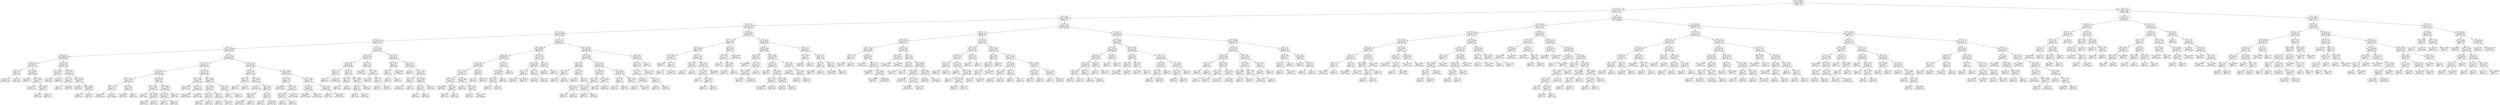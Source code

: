 digraph Tree {
node [shape=box] ;
0 [label="X[1] <= 5500.0\nmse = 76320.6667\nsamples = 957\nvalue = 478.0"] ;
1 [label="X[1] <= 6.0\nmse = 51017.7951\nsamples = 757\nvalue = 534.3065"] ;
0 -> 1 [labeldistance=2.5, labelangle=45, headlabel="True"] ;
2 [label="X[2] <= 55.0\nmse = 27868.3747\nsamples = 475\nvalue = 456.2"] ;
1 -> 2 ;
3 [label="X[0] <= 2.0\nmse = 11823.4498\nsamples = 312\nvalue = 556.6346"] ;
2 -> 3 ;
4 [label="X[2] <= 6.5\nmse = 8781.6264\nsamples = 239\nvalue = 521.6946"] ;
3 -> 4 ;
5 [label="X[1] <= 1.5\nmse = 6401.8874\nsamples = 158\nvalue = 567.1329"] ;
4 -> 5 ;
6 [label="X[2] <= 1.5\nmse = 3129.0864\nsamples = 112\nvalue = 526.0536"] ;
5 -> 6 ;
7 [label="X[3] <= 2.5\nmse = 1966.0071\nsamples = 29\nvalue = 588.6897"] ;
6 -> 7 ;
8 [label="X[4] <= 3.5\nmse = 239.9235\nsamples = 14\nvalue = 547.0714"] ;
7 -> 8 ;
9 [label="X[3] <= 1.5\nmse = 60.8\nsamples = 5\nvalue = 560.0"] ;
8 -> 9 ;
10 [label="mse = 54.2222\nsamples = 3\nvalue = 555.6667"] ;
9 -> 10 ;
11 [label="mse = 0.25\nsamples = 2\nvalue = 566.5"] ;
9 -> 11 ;
12 [label="X[5] <= 55.0\nmse = 194.9877\nsamples = 9\nvalue = 539.8889"] ;
8 -> 12 ;
13 [label="mse = 256.0\nsamples = 2\nvalue = 527.0"] ;
12 -> 13 ;
14 [label="X[4] <= 9.0\nmse = 116.5306\nsamples = 7\nvalue = 543.5714"] ;
12 -> 14 ;
15 [label="mse = 118.2222\nsamples = 3\nvalue = 547.3333"] ;
14 -> 15 ;
16 [label="X[5] <= 550.0\nmse = 96.6875\nsamples = 4\nvalue = 540.75"] ;
14 -> 16 ;
17 [label="mse = 16.0\nsamples = 2\nvalue = 548.0"] ;
16 -> 17 ;
18 [label="mse = 72.25\nsamples = 2\nvalue = 533.5"] ;
16 -> 18 ;
19 [label="X[4] <= 2.0\nmse = 451.5822\nsamples = 15\nvalue = 627.5333"] ;
7 -> 19 ;
20 [label="X[3] <= 4.5\nmse = 570.6875\nsamples = 4\nvalue = 618.25"] ;
19 -> 20 ;
21 [label="mse = 121.0\nsamples = 2\nvalue = 638.0"] ;
20 -> 21 ;
22 [label="mse = 240.25\nsamples = 2\nvalue = 598.5"] ;
20 -> 22 ;
23 [label="X[4] <= 9.0\nmse = 365.5372\nsamples = 11\nvalue = 630.9091"] ;
19 -> 23 ;
24 [label="X[4] <= 4.5\nmse = 32.24\nsamples = 5\nvalue = 640.4"] ;
23 -> 24 ;
25 [label="mse = 1.0\nsamples = 2\nvalue = 647.0"] ;
24 -> 25 ;
26 [label="mse = 4.6667\nsamples = 3\nvalue = 636.0"] ;
24 -> 26 ;
27 [label="X[5] <= 55.0\nmse = 505.6667\nsamples = 6\nvalue = 623.0"] ;
23 -> 27 ;
28 [label="mse = 930.25\nsamples = 2\nvalue = 604.5"] ;
27 -> 28 ;
29 [label="X[5] <= 550.0\nmse = 36.6875\nsamples = 4\nvalue = 632.25"] ;
27 -> 29 ;
30 [label="mse = 2.25\nsamples = 2\nvalue = 637.5"] ;
29 -> 30 ;
31 [label="mse = 16.0\nsamples = 2\nvalue = 627.0"] ;
29 -> 31 ;
32 [label="X[3] <= 2.5\nmse = 1685.7306\nsamples = 83\nvalue = 504.1687"] ;
6 -> 32 ;
33 [label="X[2] <= 2.5\nmse = 1253.1131\nsamples = 44\nvalue = 476.9773"] ;
32 -> 33 ;
34 [label="X[4] <= 4.5\nmse = 165.9509\nsamples = 23\nvalue = 508.3043"] ;
33 -> 34 ;
35 [label="X[3] <= 1.5\nmse = 77.3388\nsamples = 11\nvalue = 518.4545"] ;
34 -> 35 ;
36 [label="X[4] <= 2.0\nmse = 78.25\nsamples = 6\nvalue = 514.5"] ;
35 -> 36 ;
37 [label="mse = 76.2222\nsamples = 3\nvalue = 508.3333"] ;
36 -> 37 ;
38 [label="mse = 4.2222\nsamples = 3\nvalue = 520.6667"] ;
36 -> 38 ;
39 [label="X[4] <= 2.0\nmse = 34.96\nsamples = 5\nvalue = 523.2"] ;
35 -> 39 ;
40 [label="mse = 32.6667\nsamples = 3\nvalue = 526.0"] ;
39 -> 40 ;
41 [label="mse = 9.0\nsamples = 2\nvalue = 519.0"] ;
39 -> 41 ;
42 [label="X[4] <= 9.0\nmse = 66.1667\nsamples = 12\nvalue = 499.0"] ;
34 -> 42 ;
43 [label="X[5] <= 55.0\nmse = 47.1389\nsamples = 6\nvalue = 504.1667"] ;
42 -> 43 ;
44 [label="mse = 4.0\nsamples = 2\nvalue = 499.0"] ;
43 -> 44 ;
45 [label="X[5] <= 550.0\nmse = 48.6875\nsamples = 4\nvalue = 506.75"] ;
43 -> 45 ;
46 [label="mse = 42.25\nsamples = 2\nvalue = 508.5"] ;
45 -> 46 ;
47 [label="mse = 49.0\nsamples = 2\nvalue = 505.0"] ;
45 -> 47 ;
48 [label="X[5] <= 550.0\nmse = 31.8056\nsamples = 6\nvalue = 493.8333"] ;
42 -> 48 ;
49 [label="X[5] <= 55.0\nmse = 14.1875\nsamples = 4\nvalue = 496.75"] ;
48 -> 49 ;
50 [label="mse = 2.25\nsamples = 2\nvalue = 494.5"] ;
49 -> 50 ;
51 [label="mse = 16.0\nsamples = 2\nvalue = 499.0"] ;
49 -> 51 ;
52 [label="mse = 16.0\nsamples = 2\nvalue = 488.0"] ;
48 -> 52 ;
53 [label="X[4] <= 4.5\nmse = 191.746\nsamples = 21\nvalue = 442.6667"] ;
33 -> 53 ;
54 [label="X[3] <= 1.5\nmse = 240.4691\nsamples = 9\nvalue = 452.5556"] ;
53 -> 54 ;
55 [label="mse = 43.5556\nsamples = 3\nvalue = 438.3333"] ;
54 -> 55 ;
56 [label="X[4] <= 2.0\nmse = 187.2222\nsamples = 6\nvalue = 459.6667"] ;
54 -> 56 ;
57 [label="mse = 216.8889\nsamples = 3\nvalue = 467.6667"] ;
56 -> 57 ;
58 [label="mse = 29.5556\nsamples = 3\nvalue = 451.6667"] ;
56 -> 58 ;
59 [label="X[5] <= 550.0\nmse = 26.8542\nsamples = 12\nvalue = 435.25"] ;
53 -> 59 ;
60 [label="X[5] <= 55.0\nmse = 34.4375\nsamples = 8\nvalue = 436.25"] ;
59 -> 60 ;
61 [label="X[3] <= 1.5\nmse = 39.25\nsamples = 4\nvalue = 434.5"] ;
60 -> 61 ;
62 [label="mse = 49.0\nsamples = 2\nvalue = 436.0"] ;
61 -> 62 ;
63 [label="mse = 25.0\nsamples = 2\nvalue = 433.0"] ;
61 -> 63 ;
64 [label="X[3] <= 1.5\nmse = 23.5\nsamples = 4\nvalue = 438.0"] ;
60 -> 64 ;
65 [label="mse = 0.25\nsamples = 2\nvalue = 433.5"] ;
64 -> 65 ;
66 [label="mse = 6.25\nsamples = 2\nvalue = 442.5"] ;
64 -> 66 ;
67 [label="X[4] <= 9.0\nmse = 5.6875\nsamples = 4\nvalue = 433.25"] ;
59 -> 67 ;
68 [label="mse = 1.0\nsamples = 2\nvalue = 431.0"] ;
67 -> 68 ;
69 [label="mse = 0.25\nsamples = 2\nvalue = 435.5"] ;
67 -> 69 ;
70 [label="X[2] <= 2.5\nmse = 398.5404\nsamples = 39\nvalue = 534.8462"] ;
32 -> 70 ;
71 [label="X[4] <= 2.0\nmse = 72.3599\nsamples = 17\nvalue = 552.5882"] ;
70 -> 71 ;
72 [label="X[5] <= 55.0\nmse = 12.5\nsamples = 4\nvalue = 542.0"] ;
71 -> 72 ;
73 [label="mse = 9.0\nsamples = 2\nvalue = 542.0"] ;
72 -> 73 ;
74 [label="mse = 16.0\nsamples = 2\nvalue = 542.0"] ;
72 -> 74 ;
75 [label="X[4] <= 4.5\nmse = 45.6686\nsamples = 13\nvalue = 555.8462"] ;
71 -> 75 ;
76 [label="mse = 4.2222\nsamples = 3\nvalue = 561.3333"] ;
75 -> 76 ;
77 [label="X[3] <= 4.5\nmse = 46.36\nsamples = 10\nvalue = 554.2"] ;
75 -> 77 ;
78 [label="X[5] <= 550.0\nmse = 41.36\nsamples = 5\nvalue = 551.8"] ;
77 -> 78 ;
79 [label="mse = 49.5556\nsamples = 3\nvalue = 549.3333"] ;
78 -> 79 ;
80 [label="mse = 6.25\nsamples = 2\nvalue = 555.5"] ;
78 -> 80 ;
81 [label="X[4] <= 9.0\nmse = 39.84\nsamples = 5\nvalue = 556.6"] ;
77 -> 81 ;
82 [label="mse = 25.0\nsamples = 2\nvalue = 555.0"] ;
81 -> 82 ;
83 [label="mse = 46.8889\nsamples = 3\nvalue = 557.6667"] ;
81 -> 83 ;
84 [label="X[4] <= 4.5\nmse = 219.3905\nsamples = 22\nvalue = 521.1364"] ;
70 -> 84 ;
85 [label="X[5] <= 55.0\nmse = 81.49\nsamples = 10\nvalue = 533.1"] ;
84 -> 85 ;
86 [label="mse = 96.8889\nsamples = 3\nvalue = 525.6667"] ;
85 -> 86 ;
87 [label="X[3] <= 4.5\nmse = 41.0612\nsamples = 7\nvalue = 536.2857"] ;
85 -> 87 ;
88 [label="X[4] <= 2.0\nmse = 23.6875\nsamples = 4\nvalue = 533.75"] ;
87 -> 88 ;
89 [label="mse = 2.25\nsamples = 2\nvalue = 529.5"] ;
88 -> 89 ;
90 [label="mse = 9.0\nsamples = 2\nvalue = 538.0"] ;
88 -> 90 ;
91 [label="mse = 44.2222\nsamples = 3\nvalue = 539.6667"] ;
87 -> 91 ;
92 [label="X[4] <= 9.0\nmse = 115.6389\nsamples = 12\nvalue = 511.1667"] ;
84 -> 92 ;
93 [label="X[3] <= 4.5\nmse = 89.2222\nsamples = 6\nvalue = 518.6667"] ;
92 -> 93 ;
94 [label="mse = 6.8889\nsamples = 3\nvalue = 527.6667"] ;
93 -> 94 ;
95 [label="mse = 9.5556\nsamples = 3\nvalue = 509.6667"] ;
93 -> 95 ;
96 [label="X[3] <= 4.5\nmse = 29.5556\nsamples = 6\nvalue = 503.6667"] ;
92 -> 96 ;
97 [label="mse = 38.0\nsamples = 3\nvalue = 501.0"] ;
96 -> 97 ;
98 [label="mse = 6.8889\nsamples = 3\nvalue = 506.3333"] ;
96 -> 98 ;
99 [label="X[2] <= 2.5\nmse = 257.8681\nsamples = 46\nvalue = 667.1522"] ;
5 -> 99 ;
100 [label="X[2] <= 1.5\nmse = 107.0656\nsamples = 25\nvalue = 679.12"] ;
99 -> 100 ;
101 [label="X[3] <= 2.0\nmse = 83.2889\nsamples = 15\nvalue = 684.6667"] ;
100 -> 101 ;
102 [label="X[4] <= 3.5\nmse = 12.24\nsamples = 5\nvalue = 673.4"] ;
101 -> 102 ;
103 [label="mse = 9.0\nsamples = 2\nvalue = 670.0"] ;
102 -> 103 ;
104 [label="mse = 1.5556\nsamples = 3\nvalue = 675.6667"] ;
102 -> 104 ;
105 [label="X[4] <= 3.5\nmse = 23.61\nsamples = 10\nvalue = 690.3"] ;
101 -> 105 ;
106 [label="X[5] <= 55.0\nmse = 1.25\nsamples = 4\nvalue = 685.5"] ;
105 -> 106 ;
107 [label="mse = 2.25\nsamples = 2\nvalue = 685.5"] ;
106 -> 107 ;
108 [label="mse = 0.25\nsamples = 2\nvalue = 685.5"] ;
106 -> 108 ;
109 [label="X[5] <= 550.0\nmse = 12.9167\nsamples = 6\nvalue = 693.5"] ;
105 -> 109 ;
110 [label="X[3] <= 4.5\nmse = 6.5\nsamples = 4\nvalue = 692.0"] ;
109 -> 110 ;
111 [label="mse = 0.25\nsamples = 2\nvalue = 694.5"] ;
110 -> 111 ;
112 [label="mse = 0.25\nsamples = 2\nvalue = 689.5"] ;
110 -> 112 ;
113 [label="mse = 12.25\nsamples = 2\nvalue = 696.5"] ;
109 -> 113 ;
114 [label="X[3] <= 2.5\nmse = 27.36\nsamples = 10\nvalue = 670.8"] ;
100 -> 114 ;
115 [label="mse = 6.2222\nsamples = 3\nvalue = 664.6667"] ;
114 -> 115 ;
116 [label="X[3] <= 4.5\nmse = 13.3878\nsamples = 7\nvalue = 673.4286"] ;
114 -> 116 ;
117 [label="mse = 12.6667\nsamples = 3\nvalue = 676.0"] ;
116 -> 117 ;
118 [label="X[4] <= 9.0\nmse = 5.25\nsamples = 4\nvalue = 671.5"] ;
116 -> 118 ;
119 [label="mse = 2.25\nsamples = 2\nvalue = 670.5"] ;
118 -> 119 ;
120 [label="mse = 6.25\nsamples = 2\nvalue = 672.5"] ;
118 -> 120 ;
121 [label="X[3] <= 1.5\nmse = 63.8957\nsamples = 21\nvalue = 652.9048"] ;
99 -> 121 ;
122 [label="X[5] <= 550.0\nmse = 9.5\nsamples = 8\nvalue = 644.0"] ;
121 -> 122 ;
123 [label="X[4] <= 3.5\nmse = 6.0\nsamples = 5\nvalue = 643.0"] ;
122 -> 123 ;
124 [label="mse = 2.25\nsamples = 2\nvalue = 641.5"] ;
123 -> 124 ;
125 [label="mse = 6.0\nsamples = 3\nvalue = 644.0"] ;
123 -> 125 ;
126 [label="mse = 10.8889\nsamples = 3\nvalue = 645.6667"] ;
122 -> 126 ;
127 [label="X[3] <= 2.5\nmse = 18.5444\nsamples = 13\nvalue = 658.3846"] ;
121 -> 127 ;
128 [label="mse = 0.25\nsamples = 2\nvalue = 652.5"] ;
127 -> 128 ;
129 [label="X[4] <= 4.5\nmse = 14.4298\nsamples = 11\nvalue = 659.4545"] ;
127 -> 129 ;
130 [label="X[4] <= 2.0\nmse = 16.16\nsamples = 5\nvalue = 661.2"] ;
129 -> 130 ;
131 [label="mse = 6.2222\nsamples = 3\nvalue = 658.3333"] ;
130 -> 131 ;
132 [label="mse = 0.25\nsamples = 2\nvalue = 665.5"] ;
130 -> 132 ;
133 [label="X[5] <= 550.0\nmse = 8.3333\nsamples = 6\nvalue = 658.0"] ;
129 -> 133 ;
134 [label="X[3] <= 4.5\nmse = 4.6875\nsamples = 4\nvalue = 657.25"] ;
133 -> 134 ;
135 [label="mse = 4.0\nsamples = 2\nvalue = 656.0"] ;
134 -> 135 ;
136 [label="mse = 2.25\nsamples = 2\nvalue = 658.5"] ;
134 -> 136 ;
137 [label="mse = 12.25\nsamples = 2\nvalue = 659.5"] ;
133 -> 137 ;
138 [label="X[1] <= 1.5\nmse = 1540.4777\nsamples = 81\nvalue = 433.0617"] ;
4 -> 138 ;
139 [label="X[5] <= 550.0\nmse = 406.4475\nsamples = 40\nvalue = 397.45"] ;
138 -> 139 ;
140 [label="X[4] <= 9.0\nmse = 494.9136\nsamples = 27\nvalue = 394.8889"] ;
139 -> 140 ;
141 [label="X[3] <= 4.5\nmse = 349.5845\nsamples = 19\nvalue = 397.6842"] ;
140 -> 141 ;
142 [label="X[5] <= 55.0\nmse = 271.3156\nsamples = 15\nvalue = 400.5333"] ;
141 -> 142 ;
143 [label="X[3] <= 1.5\nmse = 150.1094\nsamples = 8\nvalue = 403.875"] ;
142 -> 143 ;
144 [label="mse = 208.6667\nsamples = 3\nvalue = 408.0"] ;
143 -> 144 ;
145 [label="X[3] <= 2.5\nmse = 98.64\nsamples = 5\nvalue = 401.4"] ;
143 -> 145 ;
146 [label="mse = 81.0\nsamples = 2\nvalue = 396.0"] ;
145 -> 146 ;
147 [label="mse = 78.0\nsamples = 3\nvalue = 405.0"] ;
145 -> 147 ;
148 [label="X[3] <= 1.5\nmse = 382.4898\nsamples = 7\nvalue = 396.7143"] ;
142 -> 148 ;
149 [label="mse = 841.0\nsamples = 2\nvalue = 388.0"] ;
148 -> 149 ;
150 [label="X[4] <= 2.0\nmse = 156.56\nsamples = 5\nvalue = 400.2"] ;
148 -> 150 ;
151 [label="mse = 90.25\nsamples = 2\nvalue = 387.5"] ;
150 -> 151 ;
152 [label="mse = 21.5556\nsamples = 3\nvalue = 408.6667"] ;
150 -> 152 ;
153 [label="X[4] <= 3.5\nmse = 498.5\nsamples = 4\nvalue = 387.0"] ;
141 -> 153 ;
154 [label="mse = 72.25\nsamples = 2\nvalue = 368.5"] ;
153 -> 154 ;
155 [label="mse = 240.25\nsamples = 2\nvalue = 405.5"] ;
153 -> 155 ;
156 [label="X[3] <= 4.5\nmse = 777.4375\nsamples = 8\nvalue = 388.25"] ;
140 -> 156 ;
157 [label="X[3] <= 2.5\nmse = 668.8889\nsamples = 6\nvalue = 378.6667"] ;
156 -> 157 ;
158 [label="X[5] <= 55.0\nmse = 642.5\nsamples = 4\nvalue = 389.0"] ;
157 -> 158 ;
159 [label="mse = 121.0\nsamples = 2\nvalue = 411.0"] ;
158 -> 159 ;
160 [label="mse = 196.0\nsamples = 2\nvalue = 367.0"] ;
158 -> 160 ;
161 [label="mse = 81.0\nsamples = 2\nvalue = 358.0"] ;
157 -> 161 ;
162 [label="mse = 1.0\nsamples = 2\nvalue = 417.0"] ;
156 -> 162 ;
163 [label="X[4] <= 9.0\nmse = 180.7929\nsamples = 13\nvalue = 402.7692"] ;
139 -> 163 ;
164 [label="X[3] <= 2.5\nmse = 148.8889\nsamples = 9\nvalue = 398.0"] ;
163 -> 164 ;
165 [label="X[3] <= 1.5\nmse = 177.04\nsamples = 5\nvalue = 394.4"] ;
164 -> 165 ;
166 [label="mse = 56.25\nsamples = 2\nvalue = 405.5"] ;
165 -> 166 ;
167 [label="mse = 120.6667\nsamples = 3\nvalue = 387.0"] ;
165 -> 167 ;
168 [label="X[4] <= 3.5\nmse = 77.25\nsamples = 4\nvalue = 402.5"] ;
164 -> 168 ;
169 [label="mse = 110.25\nsamples = 2\nvalue = 398.5"] ;
168 -> 169 ;
170 [label="mse = 12.25\nsamples = 2\nvalue = 406.5"] ;
168 -> 170 ;
171 [label="X[3] <= 2.5\nmse = 86.25\nsamples = 4\nvalue = 413.5"] ;
163 -> 171 ;
172 [label="mse = 42.25\nsamples = 2\nvalue = 405.5"] ;
171 -> 172 ;
173 [label="mse = 2.25\nsamples = 2\nvalue = 421.5"] ;
171 -> 173 ;
174 [label="X[5] <= 550.0\nmse = 202.4985\nsamples = 41\nvalue = 467.8049"] ;
138 -> 174 ;
175 [label="X[4] <= 2.0\nmse = 146.9394\nsamples = 29\nvalue = 471.4828"] ;
174 -> 175 ;
176 [label="X[3] <= 2.5\nmse = 138.25\nsamples = 8\nvalue = 468.0"] ;
175 -> 176 ;
177 [label="X[3] <= 1.5\nmse = 28.75\nsamples = 4\nvalue = 476.5"] ;
176 -> 177 ;
178 [label="mse = 36.0\nsamples = 2\nvalue = 474.0"] ;
177 -> 178 ;
179 [label="mse = 9.0\nsamples = 2\nvalue = 479.0"] ;
177 -> 179 ;
180 [label="X[3] <= 4.5\nmse = 103.25\nsamples = 4\nvalue = 459.5"] ;
176 -> 180 ;
181 [label="mse = 132.25\nsamples = 2\nvalue = 455.5"] ;
180 -> 181 ;
182 [label="mse = 42.25\nsamples = 2\nvalue = 463.5"] ;
180 -> 182 ;
183 [label="X[3] <= 2.5\nmse = 143.8685\nsamples = 21\nvalue = 472.8095"] ;
175 -> 183 ;
184 [label="X[4] <= 9.0\nmse = 168.0208\nsamples = 12\nvalue = 469.25"] ;
183 -> 184 ;
185 [label="X[4] <= 4.5\nmse = 109.0\nsamples = 8\nvalue = 467.0"] ;
184 -> 185 ;
186 [label="X[3] <= 1.5\nmse = 138.6875\nsamples = 4\nvalue = 471.25"] ;
185 -> 186 ;
187 [label="mse = 144.0\nsamples = 2\nvalue = 478.0"] ;
186 -> 187 ;
188 [label="mse = 42.25\nsamples = 2\nvalue = 464.5"] ;
186 -> 188 ;
189 [label="X[3] <= 1.5\nmse = 43.1875\nsamples = 4\nvalue = 462.75"] ;
185 -> 189 ;
190 [label="mse = 6.25\nsamples = 2\nvalue = 457.5"] ;
189 -> 190 ;
191 [label="mse = 25.0\nsamples = 2\nvalue = 468.0"] ;
189 -> 191 ;
192 [label="X[3] <= 1.5\nmse = 255.6875\nsamples = 4\nvalue = 473.75"] ;
184 -> 192 ;
193 [label="mse = 169.0\nsamples = 2\nvalue = 478.0"] ;
192 -> 193 ;
194 [label="mse = 306.25\nsamples = 2\nvalue = 469.5"] ;
192 -> 194 ;
195 [label="X[3] <= 4.5\nmse = 72.2469\nsamples = 9\nvalue = 477.5556"] ;
183 -> 195 ;
196 [label="X[4] <= 9.0\nmse = 13.5\nsamples = 4\nvalue = 481.0"] ;
195 -> 196 ;
197 [label="mse = 2.25\nsamples = 2\nvalue = 484.5"] ;
196 -> 197 ;
198 [label="mse = 0.25\nsamples = 2\nvalue = 477.5"] ;
196 -> 198 ;
199 [label="X[5] <= 55.0\nmse = 102.16\nsamples = 5\nvalue = 474.8"] ;
195 -> 199 ;
200 [label="mse = 56.25\nsamples = 2\nvalue = 471.5"] ;
199 -> 200 ;
201 [label="mse = 120.6667\nsamples = 3\nvalue = 477.0"] ;
199 -> 201 ;
202 [label="X[3] <= 4.5\nmse = 225.0764\nsamples = 12\nvalue = 458.9167"] ;
174 -> 202 ;
203 [label="X[3] <= 2.5\nmse = 222.29\nsamples = 10\nvalue = 456.1"] ;
202 -> 203 ;
204 [label="X[4] <= 4.5\nmse = 267.551\nsamples = 7\nvalue = 458.8571"] ;
203 -> 204 ;
205 [label="mse = 388.2222\nsamples = 3\nvalue = 468.6667"] ;
204 -> 205 ;
206 [label="X[3] <= 1.5\nmse = 50.75\nsamples = 4\nvalue = 451.5"] ;
204 -> 206 ;
207 [label="mse = 16.0\nsamples = 2\nvalue = 457.0"] ;
206 -> 207 ;
208 [label="mse = 25.0\nsamples = 2\nvalue = 446.0"] ;
206 -> 208 ;
209 [label="mse = 57.5556\nsamples = 3\nvalue = 449.6667"] ;
203 -> 209 ;
210 [label="mse = 1.0\nsamples = 2\nvalue = 473.0"] ;
202 -> 210 ;
211 [label="X[2] <= 6.5\nmse = 4699.6979\nsamples = 73\nvalue = 671.0274"] ;
3 -> 211 ;
212 [label="X[1] <= 1.5\nmse = 1179.41\nsamples = 30\nvalue = 732.3"] ;
211 -> 212 ;
213 [label="X[2] <= 2.0\nmse = 290.64\nsamples = 20\nvalue = 711.6"] ;
212 -> 213 ;
214 [label="X[5] <= 55.0\nmse = 18.6939\nsamples = 7\nvalue = 728.1429"] ;
213 -> 214 ;
215 [label="mse = 42.25\nsamples = 2\nvalue = 731.5"] ;
214 -> 215 ;
216 [label="X[3] <= 2.5\nmse = 2.96\nsamples = 5\nvalue = 726.8"] ;
214 -> 216 ;
217 [label="mse = 2.25\nsamples = 2\nvalue = 725.5"] ;
216 -> 217 ;
218 [label="mse = 1.5556\nsamples = 3\nvalue = 727.6667"] ;
216 -> 218 ;
219 [label="X[3] <= 1.5\nmse = 210.3669\nsamples = 13\nvalue = 702.6923"] ;
213 -> 219 ;
220 [label="X[5] <= 55.0\nmse = 9.6875\nsamples = 4\nvalue = 682.75"] ;
219 -> 220 ;
221 [label="mse = 9.0\nsamples = 2\nvalue = 685.0"] ;
220 -> 221 ;
222 [label="mse = 0.25\nsamples = 2\nvalue = 680.5"] ;
220 -> 222 ;
223 [label="X[4] <= 9.0\nmse = 44.2469\nsamples = 9\nvalue = 711.5556"] ;
219 -> 223 ;
224 [label="X[5] <= 55.0\nmse = 29.8056\nsamples = 6\nvalue = 714.8333"] ;
223 -> 224 ;
225 [label="mse = 1.0\nsamples = 2\nvalue = 721.0"] ;
224 -> 225 ;
226 [label="X[4] <= 3.5\nmse = 15.6875\nsamples = 4\nvalue = 711.75"] ;
224 -> 226 ;
227 [label="mse = 25.0\nsamples = 2\nvalue = 710.0"] ;
226 -> 227 ;
228 [label="mse = 0.25\nsamples = 2\nvalue = 713.5"] ;
226 -> 228 ;
229 [label="mse = 8.6667\nsamples = 3\nvalue = 705.0"] ;
223 -> 229 ;
230 [label="X[3] <= 4.5\nmse = 386.01\nsamples = 10\nvalue = 773.7"] ;
212 -> 230 ;
231 [label="X[4] <= 9.0\nmse = 74.1224\nsamples = 7\nvalue = 761.8571"] ;
230 -> 231 ;
232 [label="mse = 74.0\nsamples = 3\nvalue = 756.0"] ;
231 -> 232 ;
233 [label="X[5] <= 55.0\nmse = 29.1875\nsamples = 4\nvalue = 766.25"] ;
231 -> 233 ;
234 [label="mse = 56.25\nsamples = 2\nvalue = 765.5"] ;
233 -> 234 ;
235 [label="mse = 1.0\nsamples = 2\nvalue = 767.0"] ;
233 -> 235 ;
236 [label="mse = 22.8889\nsamples = 3\nvalue = 801.3333"] ;
230 -> 236 ;
237 [label="X[1] <= 1.5\nmse = 2708.9919\nsamples = 43\nvalue = 628.2791"] ;
211 -> 237 ;
238 [label="X[4] <= 4.5\nmse = 212.5969\nsamples = 29\nvalue = 593.2414"] ;
237 -> 238 ;
239 [label="X[5] <= 55.0\nmse = 214.0\nsamples = 11\nvalue = 600.0"] ;
238 -> 239 ;
240 [label="mse = 280.6667\nsamples = 3\nvalue = 590.0"] ;
239 -> 240 ;
241 [label="X[4] <= 2.0\nmse = 137.4375\nsamples = 8\nvalue = 603.75"] ;
239 -> 241 ;
242 [label="X[5] <= 550.0\nmse = 118.2222\nsamples = 6\nvalue = 600.6667"] ;
241 -> 242 ;
243 [label="mse = 100.6667\nsamples = 3\nvalue = 608.0"] ;
242 -> 243 ;
244 [label="mse = 28.2222\nsamples = 3\nvalue = 593.3333"] ;
242 -> 244 ;
245 [label="mse = 81.0\nsamples = 2\nvalue = 613.0"] ;
241 -> 245 ;
246 [label="X[5] <= 550.0\nmse = 166.7654\nsamples = 18\nvalue = 589.1111"] ;
238 -> 246 ;
247 [label="X[3] <= 1.5\nmse = 188.7934\nsamples = 11\nvalue = 592.5455"] ;
246 -> 247 ;
248 [label="mse = 36.0\nsamples = 2\nvalue = 602.0"] ;
247 -> 248 ;
249 [label="X[4] <= 9.0\nmse = 198.4691\nsamples = 9\nvalue = 590.4444"] ;
247 -> 249 ;
250 [label="X[3] <= 4.5\nmse = 145.44\nsamples = 5\nvalue = 595.4"] ;
249 -> 250 ;
251 [label="mse = 80.8889\nsamples = 3\nvalue = 601.3333"] ;
250 -> 251 ;
252 [label="mse = 110.25\nsamples = 2\nvalue = 586.5"] ;
250 -> 252 ;
253 [label="X[5] <= 55.0\nmse = 195.6875\nsamples = 4\nvalue = 584.25"] ;
249 -> 253 ;
254 [label="mse = 256.0\nsamples = 2\nvalue = 589.0"] ;
253 -> 254 ;
255 [label="mse = 90.25\nsamples = 2\nvalue = 579.5"] ;
253 -> 255 ;
256 [label="X[3] <= 2.5\nmse = 84.4898\nsamples = 7\nvalue = 583.7143"] ;
246 -> 256 ;
257 [label="mse = 6.8889\nsamples = 3\nvalue = 575.6667"] ;
256 -> 257 ;
258 [label="X[3] <= 4.5\nmse = 57.6875\nsamples = 4\nvalue = 589.75"] ;
256 -> 258 ;
259 [label="mse = 49.0\nsamples = 2\nvalue = 592.0"] ;
258 -> 259 ;
260 [label="mse = 56.25\nsamples = 2\nvalue = 587.5"] ;
258 -> 260 ;
261 [label="X[4] <= 2.0\nmse = 69.551\nsamples = 14\nvalue = 700.8571"] ;
237 -> 261 ;
262 [label="X[5] <= 550.0\nmse = 6.5\nsamples = 4\nvalue = 694.0"] ;
261 -> 262 ;
263 [label="mse = 0.25\nsamples = 2\nvalue = 696.5"] ;
262 -> 263 ;
264 [label="mse = 0.25\nsamples = 2\nvalue = 691.5"] ;
262 -> 264 ;
265 [label="X[4] <= 9.0\nmse = 68.44\nsamples = 10\nvalue = 703.6"] ;
261 -> 265 ;
266 [label="X[3] <= 4.5\nmse = 8.56\nsamples = 5\nvalue = 708.8"] ;
265 -> 266 ;
267 [label="mse = 0.6667\nsamples = 3\nvalue = 711.0"] ;
266 -> 267 ;
268 [label="mse = 2.25\nsamples = 2\nvalue = 705.5"] ;
266 -> 268 ;
269 [label="X[3] <= 2.0\nmse = 74.24\nsamples = 5\nvalue = 698.4"] ;
265 -> 269 ;
270 [label="mse = 16.8889\nsamples = 3\nvalue = 703.6667"] ;
269 -> 270 ;
271 [label="mse = 56.25\nsamples = 2\nvalue = 690.5"] ;
269 -> 271 ;
272 [label="X[0] <= 2.0\nmse = 2314.9368\nsamples = 163\nvalue = 263.9571"] ;
2 -> 272 ;
273 [label="X[1] <= 1.5\nmse = 587.9167\nsamples = 84\nvalue = 223.5"] ;
272 -> 273 ;
274 [label="X[5] <= 55.0\nmse = 146.9167\nsamples = 42\nvalue = 202.5"] ;
273 -> 274 ;
275 [label="X[4] <= 2.0\nmse = 115.3398\nsamples = 16\nvalue = 200.6875"] ;
274 -> 275 ;
276 [label="X[3] <= 2.5\nmse = 124.25\nsamples = 4\nvalue = 194.5"] ;
275 -> 276 ;
277 [label="mse = 210.25\nsamples = 2\nvalue = 197.5"] ;
276 -> 277 ;
278 [label="mse = 20.25\nsamples = 2\nvalue = 191.5"] ;
276 -> 278 ;
279 [label="X[3] <= 1.5\nmse = 95.3542\nsamples = 12\nvalue = 202.75"] ;
275 -> 279 ;
280 [label="mse = 20.2222\nsamples = 3\nvalue = 209.3333"] ;
279 -> 280 ;
281 [label="X[3] <= 2.5\nmse = 101.1358\nsamples = 9\nvalue = 200.5556"] ;
279 -> 281 ;
282 [label="mse = 64.6667\nsamples = 3\nvalue = 197.0"] ;
281 -> 282 ;
283 [label="X[3] <= 4.5\nmse = 109.8889\nsamples = 6\nvalue = 202.3333"] ;
281 -> 283 ;
284 [label="mse = 116.6667\nsamples = 3\nvalue = 201.0"] ;
283 -> 284 ;
285 [label="mse = 99.5556\nsamples = 3\nvalue = 203.6667"] ;
283 -> 285 ;
286 [label="X[4] <= 2.0\nmse = 163.0828\nsamples = 26\nvalue = 203.6154"] ;
274 -> 286 ;
287 [label="X[3] <= 2.5\nmse = 166.2222\nsamples = 6\nvalue = 205.6667"] ;
286 -> 287 ;
288 [label="mse = 137.5556\nsamples = 3\nvalue = 202.6667"] ;
287 -> 288 ;
289 [label="mse = 176.8889\nsamples = 3\nvalue = 208.6667"] ;
287 -> 289 ;
290 [label="X[3] <= 1.5\nmse = 160.5\nsamples = 20\nvalue = 203.0"] ;
286 -> 290 ;
291 [label="X[4] <= 9.0\nmse = 15.76\nsamples = 5\nvalue = 199.8"] ;
290 -> 291 ;
292 [label="mse = 12.6667\nsamples = 3\nvalue = 202.0"] ;
291 -> 292 ;
293 [label="mse = 2.25\nsamples = 2\nvalue = 196.5"] ;
291 -> 293 ;
294 [label="X[5] <= 550.0\nmse = 204.1956\nsamples = 15\nvalue = 204.0667"] ;
290 -> 294 ;
295 [label="X[3] <= 2.5\nmse = 189.5802\nsamples = 9\nvalue = 205.5556"] ;
294 -> 295 ;
296 [label="mse = 30.8889\nsamples = 3\nvalue = 215.3333"] ;
295 -> 296 ;
297 [label="X[3] <= 4.5\nmse = 197.2222\nsamples = 6\nvalue = 200.6667"] ;
295 -> 297 ;
298 [label="mse = 82.8889\nsamples = 3\nvalue = 192.3333"] ;
297 -> 298 ;
299 [label="mse = 172.6667\nsamples = 3\nvalue = 209.0"] ;
297 -> 299 ;
300 [label="X[4] <= 9.0\nmse = 217.8056\nsamples = 6\nvalue = 201.8333"] ;
294 -> 300 ;
301 [label="mse = 266.0\nsamples = 3\nvalue = 195.0"] ;
300 -> 301 ;
302 [label="mse = 76.2222\nsamples = 3\nvalue = 208.6667"] ;
300 -> 302 ;
303 [label="X[5] <= 55.0\nmse = 146.9167\nsamples = 42\nvalue = 244.5"] ;
273 -> 303 ;
304 [label="X[3] <= 4.5\nmse = 147.8711\nsamples = 16\nvalue = 247.5625"] ;
303 -> 304 ;
305 [label="X[3] <= 1.5\nmse = 172.4167\nsamples = 12\nvalue = 245.5"] ;
304 -> 305 ;
306 [label="X[4] <= 4.5\nmse = 129.0\nsamples = 4\nvalue = 252.0"] ;
305 -> 306 ;
307 [label="mse = 16.0\nsamples = 2\nvalue = 259.0"] ;
306 -> 307 ;
308 [label="mse = 144.0\nsamples = 2\nvalue = 245.0"] ;
306 -> 308 ;
309 [label="X[4] <= 2.0\nmse = 162.4375\nsamples = 8\nvalue = 242.25"] ;
305 -> 309 ;
310 [label="mse = 64.0\nsamples = 2\nvalue = 235.0"] ;
309 -> 310 ;
311 [label="X[4] <= 4.5\nmse = 171.8889\nsamples = 6\nvalue = 244.6667"] ;
309 -> 311 ;
312 [label="mse = 0.25\nsamples = 2\nvalue = 241.5"] ;
311 -> 312 ;
313 [label="X[3] <= 2.5\nmse = 250.1875\nsamples = 4\nvalue = 246.25"] ;
311 -> 313 ;
314 [label="mse = 272.25\nsamples = 2\nvalue = 247.5"] ;
313 -> 314 ;
315 [label="mse = 225.0\nsamples = 2\nvalue = 245.0"] ;
313 -> 315 ;
316 [label="X[4] <= 4.5\nmse = 23.1875\nsamples = 4\nvalue = 253.75"] ;
304 -> 316 ;
317 [label="mse = 30.25\nsamples = 2\nvalue = 256.5"] ;
316 -> 317 ;
318 [label="mse = 1.0\nsamples = 2\nvalue = 251.0"] ;
316 -> 318 ;
319 [label="X[4] <= 4.5\nmse = 137.0059\nsamples = 26\nvalue = 242.6154"] ;
303 -> 319 ;
320 [label="X[3] <= 4.5\nmse = 141.29\nsamples = 10\nvalue = 246.1"] ;
319 -> 320 ;
321 [label="X[4] <= 2.0\nmse = 106.75\nsamples = 8\nvalue = 242.5"] ;
320 -> 321 ;
322 [label="X[3] <= 1.5\nmse = 34.16\nsamples = 5\nvalue = 237.2"] ;
321 -> 322 ;
323 [label="mse = 12.25\nsamples = 2\nvalue = 231.5"] ;
322 -> 323 ;
324 [label="mse = 12.6667\nsamples = 3\nvalue = 241.0"] ;
322 -> 324 ;
325 [label="mse = 102.8889\nsamples = 3\nvalue = 251.3333"] ;
321 -> 325 ;
326 [label="mse = 20.25\nsamples = 2\nvalue = 260.5"] ;
320 -> 326 ;
327 [label="X[3] <= 2.5\nmse = 121.9961\nsamples = 16\nvalue = 240.4375"] ;
319 -> 327 ;
328 [label="X[4] <= 9.0\nmse = 76.6094\nsamples = 8\nvalue = 243.125"] ;
327 -> 328 ;
329 [label="X[3] <= 1.5\nmse = 73.6875\nsamples = 4\nvalue = 237.25"] ;
328 -> 329 ;
330 [label="mse = 81.0\nsamples = 2\nvalue = 235.0"] ;
329 -> 330 ;
331 [label="mse = 56.25\nsamples = 2\nvalue = 239.5"] ;
329 -> 331 ;
332 [label="X[3] <= 1.5\nmse = 10.5\nsamples = 4\nvalue = 249.0"] ;
328 -> 332 ;
333 [label="mse = 6.25\nsamples = 2\nvalue = 251.5"] ;
332 -> 333 ;
334 [label="mse = 2.25\nsamples = 2\nvalue = 246.5"] ;
332 -> 334 ;
335 [label="X[5] <= 550.0\nmse = 152.9375\nsamples = 8\nvalue = 237.75"] ;
327 -> 335 ;
336 [label="X[4] <= 9.0\nmse = 140.1875\nsamples = 4\nvalue = 232.75"] ;
335 -> 336 ;
337 [label="mse = 144.0\nsamples = 2\nvalue = 241.0"] ;
336 -> 337 ;
338 [label="mse = 0.25\nsamples = 2\nvalue = 224.5"] ;
336 -> 338 ;
339 [label="X[3] <= 4.5\nmse = 115.6875\nsamples = 4\nvalue = 242.75"] ;
335 -> 339 ;
340 [label="mse = 9.0\nsamples = 2\nvalue = 237.0"] ;
339 -> 340 ;
341 [label="mse = 156.25\nsamples = 2\nvalue = 248.5"] ;
339 -> 341 ;
342 [label="X[1] <= 1.5\nmse = 560.3791\nsamples = 79\nvalue = 306.9747"] ;
272 -> 342 ;
343 [label="X[5] <= 55.0\nmse = 126.6667\nsamples = 39\nvalue = 286.0"] ;
342 -> 343 ;
344 [label="X[3] <= 4.5\nmse = 118.5586\nsamples = 16\nvalue = 289.0625"] ;
343 -> 344 ;
345 [label="X[3] <= 2.5\nmse = 113.9097\nsamples = 12\nvalue = 286.4167"] ;
344 -> 345 ;
346 [label="X[3] <= 1.5\nmse = 64.1094\nsamples = 8\nvalue = 291.125"] ;
345 -> 346 ;
347 [label="X[4] <= 4.5\nmse = 58.1875\nsamples = 4\nvalue = 287.75"] ;
346 -> 347 ;
348 [label="mse = 90.25\nsamples = 2\nvalue = 288.5"] ;
347 -> 348 ;
349 [label="mse = 25.0\nsamples = 2\nvalue = 287.0"] ;
347 -> 349 ;
350 [label="X[4] <= 4.5\nmse = 47.25\nsamples = 4\nvalue = 294.5"] ;
346 -> 350 ;
351 [label="mse = 9.0\nsamples = 2\nvalue = 296.0"] ;
350 -> 351 ;
352 [label="mse = 81.0\nsamples = 2\nvalue = 293.0"] ;
350 -> 352 ;
353 [label="X[4] <= 4.5\nmse = 80.5\nsamples = 4\nvalue = 277.0"] ;
345 -> 353 ;
354 [label="mse = 9.0\nsamples = 2\nvalue = 275.0"] ;
353 -> 354 ;
355 [label="mse = 144.0\nsamples = 2\nvalue = 279.0"] ;
353 -> 355 ;
356 [label="X[4] <= 4.5\nmse = 48.5\nsamples = 4\nvalue = 297.0"] ;
344 -> 356 ;
357 [label="mse = 6.25\nsamples = 2\nvalue = 302.5"] ;
356 -> 357 ;
358 [label="mse = 30.25\nsamples = 2\nvalue = 291.5"] ;
356 -> 358 ;
359 [label="X[5] <= 550.0\nmse = 121.2439\nsamples = 23\nvalue = 283.8696"] ;
343 -> 359 ;
360 [label="X[3] <= 2.5\nmse = 88.89\nsamples = 10\nvalue = 278.9"] ;
359 -> 360 ;
361 [label="X[4] <= 9.0\nmse = 108.24\nsamples = 5\nvalue = 284.4"] ;
360 -> 361 ;
362 [label="mse = 110.8889\nsamples = 3\nvalue = 279.6667"] ;
361 -> 362 ;
363 [label="mse = 20.25\nsamples = 2\nvalue = 291.5"] ;
361 -> 363 ;
364 [label="X[4] <= 9.0\nmse = 9.04\nsamples = 5\nvalue = 273.4"] ;
360 -> 364 ;
365 [label="mse = 2.6667\nsamples = 3\nvalue = 275.0"] ;
364 -> 365 ;
366 [label="mse = 9.0\nsamples = 2\nvalue = 271.0"] ;
364 -> 366 ;
367 [label="X[3] <= 2.5\nmse = 112.5207\nsamples = 13\nvalue = 287.6923"] ;
359 -> 367 ;
368 [label="X[4] <= 9.0\nmse = 47.0612\nsamples = 7\nvalue = 283.2857"] ;
367 -> 368 ;
369 [label="X[4] <= 2.0\nmse = 23.84\nsamples = 5\nvalue = 286.4"] ;
368 -> 369 ;
370 [label="mse = 25.0\nsamples = 2\nvalue = 290.0"] ;
369 -> 370 ;
371 [label="mse = 8.6667\nsamples = 3\nvalue = 284.0"] ;
369 -> 371 ;
372 [label="mse = 20.25\nsamples = 2\nvalue = 275.5"] ;
368 -> 372 ;
373 [label="X[4] <= 9.0\nmse = 139.8056\nsamples = 6\nvalue = 292.8333"] ;
367 -> 373 ;
374 [label="X[4] <= 3.5\nmse = 124.25\nsamples = 4\nvalue = 287.5"] ;
373 -> 374 ;
375 [label="mse = 30.25\nsamples = 2\nvalue = 295.5"] ;
374 -> 375 ;
376 [label="mse = 90.25\nsamples = 2\nvalue = 279.5"] ;
374 -> 376 ;
377 [label="mse = 0.25\nsamples = 2\nvalue = 303.5"] ;
373 -> 377 ;
378 [label="X[5] <= 550.0\nmse = 136.0944\nsamples = 40\nvalue = 327.425"] ;
342 -> 378 ;
379 [label="X[3] <= 2.5\nmse = 143.7037\nsamples = 27\nvalue = 324.3333"] ;
378 -> 379 ;
380 [label="X[4] <= 2.0\nmse = 187.0663\nsamples = 14\nvalue = 329.0714"] ;
379 -> 380 ;
381 [label="X[3] <= 1.5\nmse = 94.5\nsamples = 4\nvalue = 319.0"] ;
380 -> 381 ;
382 [label="mse = 2.25\nsamples = 2\nvalue = 328.5"] ;
381 -> 382 ;
383 [label="mse = 6.25\nsamples = 2\nvalue = 309.5"] ;
381 -> 383 ;
384 [label="X[5] <= 55.0\nmse = 167.29\nsamples = 10\nvalue = 333.1"] ;
380 -> 384 ;
385 [label="X[3] <= 1.5\nmse = 182.1875\nsamples = 4\nvalue = 336.25"] ;
384 -> 385 ;
386 [label="mse = 1.0\nsamples = 2\nvalue = 345.0"] ;
385 -> 386 ;
387 [label="mse = 210.25\nsamples = 2\nvalue = 327.5"] ;
385 -> 387 ;
388 [label="X[3] <= 1.5\nmse = 146.3333\nsamples = 6\nvalue = 331.0"] ;
384 -> 388 ;
389 [label="mse = 174.2222\nsamples = 3\nvalue = 326.3333"] ;
388 -> 389 ;
390 [label="mse = 74.8889\nsamples = 3\nvalue = 335.6667"] ;
388 -> 390 ;
391 [label="X[4] <= 9.0\nmse = 46.7929\nsamples = 13\nvalue = 319.2308"] ;
379 -> 391 ;
392 [label="X[4] <= 2.0\nmse = 41.9506\nsamples = 9\nvalue = 317.7778"] ;
391 -> 392 ;
393 [label="X[5] <= 55.0\nmse = 36.6875\nsamples = 4\nvalue = 322.25"] ;
392 -> 393 ;
394 [label="mse = 16.0\nsamples = 2\nvalue = 327.0"] ;
393 -> 394 ;
395 [label="mse = 12.25\nsamples = 2\nvalue = 317.5"] ;
393 -> 395 ;
396 [label="X[5] <= 55.0\nmse = 17.36\nsamples = 5\nvalue = 314.2"] ;
392 -> 396 ;
397 [label="mse = 17.5556\nsamples = 3\nvalue = 312.3333"] ;
396 -> 397 ;
398 [label="mse = 4.0\nsamples = 2\nvalue = 317.0"] ;
396 -> 398 ;
399 [label="X[5] <= 55.0\nmse = 42.25\nsamples = 4\nvalue = 322.5"] ;
391 -> 399 ;
400 [label="mse = 0.25\nsamples = 2\nvalue = 316.5"] ;
399 -> 400 ;
401 [label="mse = 12.25\nsamples = 2\nvalue = 328.5"] ;
399 -> 401 ;
402 [label="X[3] <= 2.5\nmse = 59.2071\nsamples = 13\nvalue = 333.8462"] ;
378 -> 402 ;
403 [label="X[4] <= 9.0\nmse = 43.7143\nsamples = 7\nvalue = 332.0"] ;
402 -> 403 ;
404 [label="X[4] <= 2.0\nmse = 39.44\nsamples = 5\nvalue = 334.4"] ;
403 -> 404 ;
405 [label="mse = 2.25\nsamples = 2\nvalue = 337.5"] ;
404 -> 405 ;
406 [label="mse = 53.5556\nsamples = 3\nvalue = 332.3333"] ;
404 -> 406 ;
407 [label="mse = 4.0\nsamples = 2\nvalue = 326.0"] ;
403 -> 407 ;
408 [label="X[4] <= 3.5\nmse = 68.6667\nsamples = 6\nvalue = 336.0"] ;
402 -> 408 ;
409 [label="mse = 100.0\nsamples = 2\nvalue = 330.0"] ;
408 -> 409 ;
410 [label="X[3] <= 4.5\nmse = 26.0\nsamples = 4\nvalue = 339.0"] ;
408 -> 410 ;
411 [label="mse = 1.0\nsamples = 2\nvalue = 334.0"] ;
410 -> 411 ;
412 [label="mse = 1.0\nsamples = 2\nvalue = 344.0"] ;
410 -> 412 ;
413 [label="X[4] <= 2.0\nmse = 62426.0998\nsamples = 282\nvalue = 665.8688"] ;
1 -> 413 ;
414 [label="X[1] <= 550.0\nmse = 73759.2249\nsamples = 111\nvalue = 532.018"] ;
413 -> 414 ;
415 [label="X[2] <= 55.0\nmse = 21175.7006\nsamples = 62\nvalue = 674.4677"] ;
414 -> 415 ;
416 [label="X[1] <= 55.0\nmse = 641.558\nsamples = 34\nvalue = 760.9706"] ;
415 -> 416 ;
417 [label="X[2] <= 6.5\nmse = 687.9475\nsamples = 20\nvalue = 751.45"] ;
416 -> 417 ;
418 [label="X[3] <= 2.0\nmse = 421.157\nsamples = 11\nvalue = 765.5455"] ;
417 -> 418 ;
419 [label="X[2] <= 2.0\nmse = 17.6\nsamples = 5\nvalue = 747.0"] ;
418 -> 419 ;
420 [label="mse = 10.8889\nsamples = 3\nvalue = 744.3333"] ;
419 -> 420 ;
421 [label="mse = 1.0\nsamples = 2\nvalue = 751.0"] ;
419 -> 421 ;
422 [label="X[3] <= 4.5\nmse = 232.0\nsamples = 6\nvalue = 781.0"] ;
418 -> 422 ;
423 [label="mse = 238.8889\nsamples = 3\nvalue = 770.6667"] ;
422 -> 423 ;
424 [label="mse = 11.5556\nsamples = 3\nvalue = 791.3333"] ;
422 -> 424 ;
425 [label="X[0] <= 2.0\nmse = 474.3951\nsamples = 9\nvalue = 734.2222"] ;
417 -> 425 ;
426 [label="X[5] <= 550.0\nmse = 5.6667\nsamples = 6\nvalue = 719.0"] ;
425 -> 426 ;
427 [label="X[5] <= 55.0\nmse = 3.5\nsamples = 4\nvalue = 718.0"] ;
426 -> 427 ;
428 [label="mse = 2.25\nsamples = 2\nvalue = 719.5"] ;
427 -> 428 ;
429 [label="mse = 0.25\nsamples = 2\nvalue = 716.5"] ;
427 -> 429 ;
430 [label="mse = 4.0\nsamples = 2\nvalue = 721.0"] ;
426 -> 430 ;
431 [label="mse = 21.5556\nsamples = 3\nvalue = 764.6667"] ;
425 -> 431 ;
432 [label="X[2] <= 6.5\nmse = 260.8163\nsamples = 14\nvalue = 774.5714"] ;
416 -> 432 ;
433 [label="X[3] <= 1.5\nmse = 142.4375\nsamples = 8\nvalue = 766.75"] ;
432 -> 433 ;
434 [label="mse = 24.2222\nsamples = 3\nvalue = 781.3333"] ;
433 -> 434 ;
435 [label="X[5] <= 55.0\nmse = 9.2\nsamples = 5\nvalue = 758.0"] ;
433 -> 435 ;
436 [label="mse = 2.25\nsamples = 2\nvalue = 755.5"] ;
435 -> 436 ;
437 [label="mse = 6.8889\nsamples = 3\nvalue = 759.6667"] ;
435 -> 437 ;
438 [label="X[0] <= 2.0\nmse = 228.3333\nsamples = 6\nvalue = 785.0"] ;
432 -> 438 ;
439 [label="mse = 76.2222\nsamples = 3\nvalue = 771.3333"] ;
438 -> 439 ;
440 [label="mse = 6.8889\nsamples = 3\nvalue = 798.6667"] ;
438 -> 440 ;
441 [label="X[1] <= 55.0\nmse = 25990.602\nsamples = 28\nvalue = 569.4286"] ;
415 -> 441 ;
442 [label="X[0] <= 2.0\nmse = 13751.1025\nsamples = 19\nvalue = 480.9474"] ;
441 -> 442 ;
443 [label="X[3] <= 4.5\nmse = 308.25\nsamples = 10\nvalue = 371.5"] ;
442 -> 443 ;
444 [label="X[5] <= 550.0\nmse = 209.6327\nsamples = 7\nvalue = 363.2857"] ;
443 -> 444 ;
445 [label="X[3] <= 2.5\nmse = 183.5\nsamples = 4\nvalue = 372.0"] ;
444 -> 445 ;
446 [label="mse = 30.25\nsamples = 2\nvalue = 362.5"] ;
445 -> 446 ;
447 [label="mse = 156.25\nsamples = 2\nvalue = 381.5"] ;
445 -> 447 ;
448 [label="mse = 8.2222\nsamples = 3\nvalue = 351.6667"] ;
444 -> 448 ;
449 [label="mse = 13.5556\nsamples = 3\nvalue = 390.6667"] ;
443 -> 449 ;
450 [label="X[5] <= 550.0\nmse = 589.358\nsamples = 9\nvalue = 602.5556"] ;
442 -> 450 ;
451 [label="X[3] <= 4.5\nmse = 557.8056\nsamples = 6\nvalue = 593.1667"] ;
450 -> 451 ;
452 [label="X[3] <= 2.0\nmse = 429.6875\nsamples = 4\nvalue = 585.75"] ;
451 -> 452 ;
453 [label="mse = 441.0\nsamples = 2\nvalue = 600.0"] ;
452 -> 453 ;
454 [label="mse = 12.25\nsamples = 2\nvalue = 571.5"] ;
452 -> 454 ;
455 [label="mse = 484.0\nsamples = 2\nvalue = 608.0"] ;
451 -> 455 ;
456 [label="mse = 123.5556\nsamples = 3\nvalue = 621.3333"] ;
450 -> 456 ;
457 [label="X[0] <= 2.0\nmse = 409.9506\nsamples = 9\nvalue = 756.2222"] ;
441 -> 457 ;
458 [label="X[5] <= 55.0\nmse = 7.44\nsamples = 5\nvalue = 738.6"] ;
457 -> 458 ;
459 [label="mse = 0.25\nsamples = 2\nvalue = 735.5"] ;
458 -> 459 ;
460 [label="mse = 1.5556\nsamples = 3\nvalue = 740.6667"] ;
458 -> 460 ;
461 [label="X[5] <= 550.0\nmse = 39.6875\nsamples = 4\nvalue = 778.25"] ;
457 -> 461 ;
462 [label="mse = 1.0\nsamples = 2\nvalue = 784.0"] ;
461 -> 462 ;
463 [label="mse = 12.25\nsamples = 2\nvalue = 772.5"] ;
461 -> 463 ;
464 [label="X[0] <= 2.0\nmse = 82130.6231\nsamples = 49\nvalue = 351.7755"] ;
414 -> 464 ;
465 [label="X[3] <= 4.5\nmse = 105.8225\nsamples = 13\nvalue = 794.1538"] ;
464 -> 465 ;
466 [label="X[3] <= 1.5\nmse = 128.5833\nsamples = 6\nvalue = 789.5"] ;
465 -> 466 ;
467 [label="mse = 6.8889\nsamples = 3\nvalue = 794.3333"] ;
466 -> 467 ;
468 [label="mse = 203.5556\nsamples = 3\nvalue = 784.6667"] ;
466 -> 468 ;
469 [label="X[2] <= 5.5\nmse = 51.8367\nsamples = 7\nvalue = 798.1429"] ;
465 -> 469 ;
470 [label="mse = 48.2222\nsamples = 3\nvalue = 794.3333"] ;
469 -> 470 ;
471 [label="X[2] <= 55.0\nmse = 35.5\nsamples = 4\nvalue = 801.0"] ;
469 -> 471 ;
472 [label="mse = 0.25\nsamples = 2\nvalue = 805.5"] ;
471 -> 472 ;
473 [label="mse = 30.25\nsamples = 2\nvalue = 796.5"] ;
471 -> 473 ;
474 [label="X[3] <= 1.5\nmse = 15562.4159\nsamples = 36\nvalue = 192.0278"] ;
464 -> 474 ;
475 [label="X[2] <= 2.0\nmse = 41975.551\nsamples = 7\nvalue = 331.8571"] ;
474 -> 475 ;
476 [label="mse = 1806.0\nsamples = 3\nvalue = 206.0"] ;
475 -> 476 ;
477 [label="mse = 51312.6875\nsamples = 4\nvalue = 426.25"] ;
475 -> 477 ;
478 [label="X[3] <= 2.5\nmse = 3328.1308\nsamples = 29\nvalue = 158.2759"] ;
474 -> 478 ;
479 [label="X[2] <= 1.5\nmse = 10203.4722\nsamples = 6\nvalue = 222.1667"] ;
478 -> 479 ;
480 [label="mse = 2.25\nsamples = 2\nvalue = 175.5"] ;
479 -> 480 ;
481 [label="mse = 13670.75\nsamples = 4\nvalue = 245.5"] ;
479 -> 481 ;
482 [label="X[3] <= 4.5\nmse = 191.8904\nsamples = 23\nvalue = 141.6087"] ;
478 -> 482 ;
483 [label="X[2] <= 6.5\nmse = 57.4545\nsamples = 11\nvalue = 151.0"] ;
482 -> 483 ;
484 [label="X[5] <= 550.0\nmse = 27.5556\nsamples = 9\nvalue = 148.3333"] ;
483 -> 484 ;
485 [label="X[2] <= 1.5\nmse = 20.5556\nsamples = 6\nvalue = 146.3333"] ;
484 -> 485 ;
486 [label="mse = 2.25\nsamples = 2\nvalue = 148.5"] ;
485 -> 486 ;
487 [label="X[2] <= 2.5\nmse = 26.1875\nsamples = 4\nvalue = 145.25"] ;
485 -> 487 ;
488 [label="mse = 12.25\nsamples = 2\nvalue = 142.5"] ;
487 -> 488 ;
489 [label="mse = 25.0\nsamples = 2\nvalue = 148.0"] ;
487 -> 489 ;
490 [label="mse = 17.5556\nsamples = 3\nvalue = 152.3333"] ;
484 -> 490 ;
491 [label="mse = 16.0\nsamples = 2\nvalue = 163.0"] ;
483 -> 491 ;
492 [label="X[2] <= 2.5\nmse = 160.1667\nsamples = 12\nvalue = 133.0"] ;
482 -> 492 ;
493 [label="X[5] <= 550.0\nmse = 96.8889\nsamples = 6\nvalue = 128.6667"] ;
492 -> 493 ;
494 [label="X[5] <= 55.0\nmse = 19.5\nsamples = 4\nvalue = 124.0"] ;
493 -> 494 ;
495 [label="mse = 2.25\nsamples = 2\nvalue = 120.5"] ;
494 -> 495 ;
496 [label="mse = 12.25\nsamples = 2\nvalue = 127.5"] ;
494 -> 496 ;
497 [label="mse = 121.0\nsamples = 2\nvalue = 138.0"] ;
493 -> 497 ;
498 [label="X[5] <= 550.0\nmse = 185.8889\nsamples = 6\nvalue = 137.3333"] ;
492 -> 498 ;
499 [label="X[2] <= 6.5\nmse = 163.6875\nsamples = 4\nvalue = 143.25"] ;
498 -> 499 ;
500 [label="mse = 324.0\nsamples = 2\nvalue = 144.0"] ;
499 -> 500 ;
501 [label="mse = 2.25\nsamples = 2\nvalue = 142.5"] ;
499 -> 501 ;
502 [label="mse = 20.25\nsamples = 2\nvalue = 125.5"] ;
498 -> 502 ;
503 [label="X[1] <= 55.0\nmse = 35890.6999\nsamples = 171\nvalue = 752.7544"] ;
413 -> 503 ;
504 [label="X[2] <= 55.0\nmse = 37627.7374\nsamples = 76\nvalue = 603.6974"] ;
503 -> 504 ;
505 [label="X[0] <= 2.0\nmse = 3224.9235\nsamples = 28\nvalue = 822.0714"] ;
504 -> 505 ;
506 [label="X[2] <= 6.5\nmse = 1670.4375\nsamples = 16\nvalue = 781.75"] ;
505 -> 506 ;
507 [label="X[4] <= 9.0\nmse = 92.9877\nsamples = 9\nvalue = 817.1111"] ;
506 -> 507 ;
508 [label="X[2] <= 2.0\nmse = 101.6875\nsamples = 4\nvalue = 824.75"] ;
507 -> 508 ;
509 [label="mse = 12.25\nsamples = 2\nvalue = 834.5"] ;
508 -> 509 ;
510 [label="mse = 1.0\nsamples = 2\nvalue = 815.0"] ;
508 -> 510 ;
511 [label="X[3] <= 3.5\nmse = 2.0\nsamples = 5\nvalue = 811.0"] ;
507 -> 511 ;
512 [label="mse = 0.6667\nsamples = 3\nvalue = 810.0"] ;
511 -> 512 ;
513 [label="mse = 0.25\nsamples = 2\nvalue = 812.5"] ;
511 -> 513 ;
514 [label="X[4] <= 9.0\nmse = 23.9184\nsamples = 7\nvalue = 736.2857"] ;
506 -> 514 ;
515 [label="mse = 9.5556\nsamples = 3\nvalue = 741.3333"] ;
514 -> 515 ;
516 [label="X[5] <= 550.0\nmse = 1.25\nsamples = 4\nvalue = 732.5"] ;
514 -> 516 ;
517 [label="mse = 0.25\nsamples = 2\nvalue = 732.5"] ;
516 -> 517 ;
518 [label="mse = 2.25\nsamples = 2\nvalue = 732.5"] ;
516 -> 518 ;
519 [label="X[5] <= 55.0\nmse = 239.4722\nsamples = 12\nvalue = 875.8333"] ;
505 -> 519 ;
520 [label="X[2] <= 6.5\nmse = 283.0\nsamples = 4\nvalue = 864.0"] ;
519 -> 520 ;
521 [label="mse = 16.0\nsamples = 2\nvalue = 849.0"] ;
520 -> 521 ;
522 [label="mse = 100.0\nsamples = 2\nvalue = 879.0"] ;
520 -> 522 ;
523 [label="X[4] <= 9.0\nmse = 112.6875\nsamples = 8\nvalue = 881.75"] ;
519 -> 523 ;
524 [label="X[3] <= 4.5\nmse = 12.6875\nsamples = 4\nvalue = 890.75"] ;
523 -> 524 ;
525 [label="mse = 0.25\nsamples = 2\nvalue = 887.5"] ;
524 -> 525 ;
526 [label="mse = 4.0\nsamples = 2\nvalue = 894.0"] ;
524 -> 526 ;
527 [label="X[2] <= 5.5\nmse = 50.6875\nsamples = 4\nvalue = 872.75"] ;
523 -> 527 ;
528 [label="mse = 42.25\nsamples = 2\nvalue = 867.5"] ;
527 -> 528 ;
529 [label="mse = 4.0\nsamples = 2\nvalue = 878.0"] ;
527 -> 529 ;
530 [label="X[0] <= 2.0\nmse = 13651.5898\nsamples = 48\nvalue = 476.3125"] ;
504 -> 530 ;
531 [label="X[3] <= 2.5\nmse = 286.0192\nsamples = 27\nvalue = 374.4074"] ;
530 -> 531 ;
532 [label="X[4] <= 4.5\nmse = 252.4852\nsamples = 13\nvalue = 383.7692"] ;
531 -> 532 ;
533 [label="mse = 277.5556\nsamples = 3\nvalue = 401.3333"] ;
532 -> 533 ;
534 [label="X[4] <= 9.0\nmse = 124.65\nsamples = 10\nvalue = 378.5"] ;
532 -> 534 ;
535 [label="X[3] <= 1.5\nmse = 55.76\nsamples = 5\nvalue = 372.2"] ;
534 -> 535 ;
536 [label="mse = 12.25\nsamples = 2\nvalue = 367.5"] ;
535 -> 536 ;
537 [label="mse = 60.2222\nsamples = 3\nvalue = 375.3333"] ;
535 -> 537 ;
538 [label="X[5] <= 550.0\nmse = 114.16\nsamples = 5\nvalue = 384.8"] ;
534 -> 538 ;
539 [label="mse = 168.2222\nsamples = 3\nvalue = 382.6667"] ;
538 -> 539 ;
540 [label="mse = 16.0\nsamples = 2\nvalue = 388.0"] ;
538 -> 540 ;
541 [label="X[5] <= 55.0\nmse = 160.2041\nsamples = 14\nvalue = 365.7143"] ;
531 -> 541 ;
542 [label="X[3] <= 4.5\nmse = 117.44\nsamples = 5\nvalue = 376.6"] ;
541 -> 542 ;
543 [label="mse = 12.25\nsamples = 2\nvalue = 368.5"] ;
542 -> 543 ;
544 [label="mse = 114.6667\nsamples = 3\nvalue = 382.0"] ;
542 -> 544 ;
545 [label="X[5] <= 550.0\nmse = 81.5556\nsamples = 9\nvalue = 359.6667"] ;
541 -> 545 ;
546 [label="X[3] <= 4.5\nmse = 30.5\nsamples = 4\nvalue = 356.0"] ;
545 -> 546 ;
547 [label="mse = 0.25\nsamples = 2\nvalue = 361.5"] ;
546 -> 547 ;
548 [label="mse = 0.25\nsamples = 2\nvalue = 350.5"] ;
546 -> 548 ;
549 [label="X[3] <= 4.5\nmse = 103.04\nsamples = 5\nvalue = 362.6"] ;
545 -> 549 ;
550 [label="mse = 12.25\nsamples = 2\nvalue = 359.5"] ;
549 -> 550 ;
551 [label="mse = 152.8889\nsamples = 3\nvalue = 364.6667"] ;
549 -> 551 ;
552 [label="X[3] <= 1.5\nmse = 317.746\nsamples = 21\nvalue = 607.3333"] ;
530 -> 552 ;
553 [label="X[5] <= 550.0\nmse = 220.24\nsamples = 5\nvalue = 587.4"] ;
552 -> 553 ;
554 [label="mse = 249.5556\nsamples = 3\nvalue = 592.6667"] ;
553 -> 554 ;
555 [label="mse = 72.25\nsamples = 2\nvalue = 579.5"] ;
553 -> 555 ;
556 [label="X[3] <= 4.5\nmse = 185.2461\nsamples = 16\nvalue = 613.5625"] ;
552 -> 556 ;
557 [label="X[4] <= 4.5\nmse = 169.81\nsamples = 10\nvalue = 619.7"] ;
556 -> 557 ;
558 [label="mse = 272.8889\nsamples = 3\nvalue = 607.3333"] ;
557 -> 558 ;
559 [label="X[4] <= 9.0\nmse = 32.0\nsamples = 7\nvalue = 625.0"] ;
557 -> 559 ;
560 [label="mse = 15.5\nsamples = 4\nvalue = 628.0"] ;
559 -> 560 ;
561 [label="mse = 26.0\nsamples = 3\nvalue = 621.0"] ;
559 -> 561 ;
562 [label="X[5] <= 55.0\nmse = 43.5556\nsamples = 6\nvalue = 603.3333"] ;
556 -> 562 ;
563 [label="mse = 9.0\nsamples = 2\nvalue = 606.0"] ;
562 -> 563 ;
564 [label="X[4] <= 9.0\nmse = 55.5\nsamples = 4\nvalue = 602.0"] ;
562 -> 564 ;
565 [label="mse = 56.25\nsamples = 2\nvalue = 599.5"] ;
564 -> 565 ;
566 [label="mse = 42.25\nsamples = 2\nvalue = 604.5"] ;
564 -> 566 ;
567 [label="X[1] <= 550.0\nmse = 2507.1579\nsamples = 95\nvalue = 872.0"] ;
503 -> 567 ;
568 [label="X[0] <= 2.0\nmse = 2318.7712\nsamples = 43\nvalue = 841.1395"] ;
567 -> 568 ;
569 [label="X[2] <= 55.0\nmse = 1576.5227\nsamples = 22\nvalue = 813.5"] ;
568 -> 569 ;
570 [label="X[2] <= 2.5\nmse = 147.6939\nsamples = 14\nvalue = 842.1429"] ;
569 -> 570 ;
571 [label="mse = 14.6875\nsamples = 4\nvalue = 825.75"] ;
570 -> 571 ;
572 [label="X[5] <= 55.0\nmse = 50.41\nsamples = 10\nvalue = 848.7"] ;
570 -> 572 ;
573 [label="X[3] <= 2.0\nmse = 68.5\nsamples = 4\nvalue = 844.0"] ;
572 -> 573 ;
574 [label="mse = 90.25\nsamples = 2\nvalue = 848.5"] ;
573 -> 574 ;
575 [label="mse = 6.25\nsamples = 2\nvalue = 839.5"] ;
573 -> 575 ;
576 [label="X[2] <= 6.5\nmse = 13.8056\nsamples = 6\nvalue = 851.8333"] ;
572 -> 576 ;
577 [label="mse = 2.8889\nsamples = 3\nvalue = 850.3333"] ;
576 -> 577 ;
578 [label="mse = 20.2222\nsamples = 3\nvalue = 853.3333"] ;
576 -> 578 ;
579 [label="X[3] <= 2.0\nmse = 128.7344\nsamples = 8\nvalue = 763.375"] ;
569 -> 579 ;
580 [label="mse = 32.5\nsamples = 4\nvalue = 773.0"] ;
579 -> 580 ;
581 [label="X[5] <= 550.0\nmse = 39.6875\nsamples = 4\nvalue = 753.75"] ;
579 -> 581 ;
582 [label="mse = 4.0\nsamples = 2\nvalue = 749.0"] ;
581 -> 582 ;
583 [label="mse = 30.25\nsamples = 2\nvalue = 758.5"] ;
581 -> 583 ;
584 [label="X[3] <= 2.5\nmse = 1457.61\nsamples = 21\nvalue = 870.0952"] ;
568 -> 584 ;
585 [label="X[2] <= 2.0\nmse = 43.1094\nsamples = 8\nvalue = 826.875"] ;
584 -> 585 ;
586 [label="mse = 0.25\nsamples = 2\nvalue = 818.5"] ;
585 -> 586 ;
587 [label="X[5] <= 55.0\nmse = 26.2222\nsamples = 6\nvalue = 829.6667"] ;
585 -> 587 ;
588 [label="mse = 42.25\nsamples = 2\nvalue = 833.5"] ;
587 -> 588 ;
589 [label="X[5] <= 550.0\nmse = 7.1875\nsamples = 4\nvalue = 827.75"] ;
587 -> 589 ;
590 [label="mse = 9.0\nsamples = 2\nvalue = 829.0"] ;
589 -> 590 ;
591 [label="mse = 2.25\nsamples = 2\nvalue = 826.5"] ;
589 -> 591 ;
592 [label="X[4] <= 9.0\nmse = 471.1361\nsamples = 13\nvalue = 896.6923"] ;
584 -> 592 ;
593 [label="X[5] <= 550.0\nmse = 198.1875\nsamples = 4\nvalue = 867.75"] ;
592 -> 593 ;
594 [label="mse = 100.0\nsamples = 2\nvalue = 856.0"] ;
593 -> 594 ;
595 [label="mse = 20.25\nsamples = 2\nvalue = 879.5"] ;
593 -> 595 ;
596 [label="X[2] <= 6.5\nmse = 54.6914\nsamples = 9\nvalue = 909.5556"] ;
592 -> 596 ;
597 [label="mse = 12.25\nsamples = 2\nvalue = 900.5"] ;
596 -> 597 ;
598 [label="X[5] <= 55.0\nmse = 36.6939\nsamples = 7\nvalue = 912.1429"] ;
596 -> 598 ;
599 [label="mse = 6.25\nsamples = 2\nvalue = 918.5"] ;
598 -> 599 ;
600 [label="X[2] <= 55.0\nmse = 26.24\nsamples = 5\nvalue = 909.6"] ;
598 -> 600 ;
601 [label="mse = 36.0\nsamples = 2\nvalue = 913.0"] ;
600 -> 601 ;
602 [label="mse = 6.8889\nsamples = 3\nvalue = 907.3333"] ;
600 -> 602 ;
603 [label="X[0] <= 2.0\nmse = 1224.1727\nsamples = 52\nvalue = 897.5192"] ;
567 -> 603 ;
604 [label="X[3] <= 1.5\nmse = 289.9104\nsamples = 25\nvalue = 874.64"] ;
603 -> 604 ;
605 [label="X[4] <= 9.0\nmse = 217.01\nsamples = 10\nvalue = 865.3"] ;
604 -> 605 ;
606 [label="X[2] <= 55.0\nmse = 157.84\nsamples = 5\nvalue = 857.4"] ;
605 -> 606 ;
607 [label="mse = 121.0\nsamples = 2\nvalue = 861.0"] ;
606 -> 607 ;
608 [label="mse = 168.0\nsamples = 3\nvalue = 855.0"] ;
606 -> 608 ;
609 [label="X[2] <= 6.5\nmse = 151.36\nsamples = 5\nvalue = 873.2"] ;
605 -> 609 ;
610 [label="mse = 16.2222\nsamples = 3\nvalue = 864.6667"] ;
609 -> 610 ;
611 [label="mse = 81.0\nsamples = 2\nvalue = 886.0"] ;
609 -> 611 ;
612 [label="X[5] <= 55.0\nmse = 241.5822\nsamples = 15\nvalue = 880.8667"] ;
604 -> 612 ;
613 [label="X[3] <= 2.5\nmse = 77.5\nsamples = 4\nvalue = 897.0"] ;
612 -> 613 ;
614 [label="mse = 72.25\nsamples = 2\nvalue = 901.5"] ;
613 -> 614 ;
615 [label="mse = 42.25\nsamples = 2\nvalue = 892.5"] ;
613 -> 615 ;
616 [label="X[3] <= 4.5\nmse = 172.1818\nsamples = 11\nvalue = 875.0"] ;
612 -> 616 ;
617 [label="X[2] <= 6.5\nmse = 74.1389\nsamples = 6\nvalue = 865.8333"] ;
616 -> 617 ;
618 [label="mse = 61.5556\nsamples = 3\nvalue = 871.6667"] ;
617 -> 618 ;
619 [label="mse = 18.6667\nsamples = 3\nvalue = 860.0"] ;
617 -> 619 ;
620 [label="X[2] <= 6.5\nmse = 68.0\nsamples = 5\nvalue = 886.0"] ;
616 -> 620 ;
621 [label="mse = 72.25\nsamples = 2\nvalue = 893.5"] ;
620 -> 621 ;
622 [label="mse = 2.6667\nsamples = 3\nvalue = 881.0"] ;
620 -> 622 ;
623 [label="X[3] <= 2.5\nmse = 1155.7641\nsamples = 27\nvalue = 918.7037"] ;
603 -> 623 ;
624 [label="X[2] <= 2.0\nmse = 628.9877\nsamples = 9\nvalue = 879.1111"] ;
623 -> 624 ;
625 [label="mse = 36.2222\nsamples = 3\nvalue = 846.6667"] ;
624 -> 625 ;
626 [label="X[4] <= 4.5\nmse = 135.8889\nsamples = 6\nvalue = 895.3333"] ;
624 -> 626 ;
627 [label="mse = 132.25\nsamples = 2\nvalue = 882.5"] ;
626 -> 627 ;
628 [label="X[5] <= 550.0\nmse = 14.1875\nsamples = 4\nvalue = 901.75"] ;
626 -> 628 ;
629 [label="mse = 12.25\nsamples = 2\nvalue = 904.5"] ;
628 -> 629 ;
630 [label="mse = 1.0\nsamples = 2\nvalue = 899.0"] ;
628 -> 630 ;
631 [label="X[4] <= 4.5\nmse = 243.4722\nsamples = 18\nvalue = 938.5"] ;
623 -> 631 ;
632 [label="mse = 24.8889\nsamples = 3\nvalue = 918.3333"] ;
631 -> 632 ;
633 [label="X[2] <= 6.5\nmse = 189.5822\nsamples = 15\nvalue = 942.5333"] ;
631 -> 633 ;
634 [label="X[5] <= 55.0\nmse = 218.2344\nsamples = 8\nvalue = 937.375"] ;
633 -> 634 ;
635 [label="mse = 20.2222\nsamples = 3\nvalue = 946.6667"] ;
634 -> 635 ;
636 [label="X[5] <= 550.0\nmse = 254.16\nsamples = 5\nvalue = 931.8"] ;
634 -> 636 ;
637 [label="mse = 361.0\nsamples = 2\nvalue = 922.0"] ;
636 -> 637 ;
638 [label="mse = 76.2222\nsamples = 3\nvalue = 938.3333"] ;
636 -> 638 ;
639 [label="X[5] <= 55.0\nmse = 91.6735\nsamples = 7\nvalue = 948.4286"] ;
633 -> 639 ;
640 [label="mse = 121.0\nsamples = 2\nvalue = 937.0"] ;
639 -> 640 ;
641 [label="X[5] <= 550.0\nmse = 6.8\nsamples = 5\nvalue = 953.0"] ;
639 -> 641 ;
642 [label="mse = 8.6667\nsamples = 3\nvalue = 952.0"] ;
641 -> 642 ;
643 [label="mse = 0.25\nsamples = 2\nvalue = 954.5"] ;
641 -> 643 ;
644 [label="X[0] <= 2.0\nmse = 114671.8656\nsamples = 200\nvalue = 264.88"] ;
0 -> 644 [labeldistance=2.5, labelangle=-45, headlabel="False"] ;
645 [label="X[4] <= 2.0\nmse = 148526.2379\nsamples = 73\nvalue = 559.3014"] ;
644 -> 645 ;
646 [label="X[3] <= 2.5\nmse = 644.3896\nsamples = 32\nvalue = 125.2812"] ;
645 -> 646 ;
647 [label="X[3] <= 1.5\nmse = 143.2449\nsamples = 14\nvalue = 102.5714"] ;
646 -> 647 ;
648 [label="X[2] <= 6.5\nmse = 82.3306\nsamples = 11\nvalue = 107.1818"] ;
647 -> 648 ;
649 [label="X[2] <= 1.5\nmse = 85.84\nsamples = 5\nvalue = 103.4"] ;
648 -> 649 ;
650 [label="mse = 6.8889\nsamples = 3\nvalue = 109.3333"] ;
649 -> 650 ;
651 [label="mse = 72.25\nsamples = 2\nvalue = 94.5"] ;
649 -> 651 ;
652 [label="X[5] <= 550.0\nmse = 57.5556\nsamples = 6\nvalue = 110.3333"] ;
648 -> 652 ;
653 [label="X[2] <= 55.0\nmse = 48.1875\nsamples = 4\nvalue = 113.75"] ;
652 -> 653 ;
654 [label="mse = 56.25\nsamples = 2\nvalue = 109.5"] ;
653 -> 654 ;
655 [label="mse = 4.0\nsamples = 2\nvalue = 118.0"] ;
653 -> 655 ;
656 [label="mse = 6.25\nsamples = 2\nvalue = 103.5"] ;
652 -> 656 ;
657 [label="mse = 2.8889\nsamples = 3\nvalue = 85.6667"] ;
647 -> 657 ;
658 [label="X[3] <= 4.5\nmse = 321.0525\nsamples = 18\nvalue = 142.9444"] ;
646 -> 658 ;
659 [label="X[2] <= 55.0\nmse = 147.96\nsamples = 10\nvalue = 130.2"] ;
658 -> 659 ;
660 [label="X[2] <= 2.0\nmse = 40.7344\nsamples = 8\nvalue = 133.625"] ;
659 -> 660 ;
661 [label="mse = 14.8889\nsamples = 3\nvalue = 126.6667"] ;
660 -> 661 ;
662 [label="X[2] <= 6.5\nmse = 9.76\nsamples = 5\nvalue = 137.8"] ;
660 -> 662 ;
663 [label="mse = 6.25\nsamples = 2\nvalue = 135.5"] ;
662 -> 663 ;
664 [label="mse = 6.2222\nsamples = 3\nvalue = 139.3333"] ;
662 -> 664 ;
665 [label="mse = 342.25\nsamples = 2\nvalue = 116.5"] ;
659 -> 665 ;
666 [label="X[2] <= 6.5\nmse = 80.6094\nsamples = 8\nvalue = 158.875"] ;
658 -> 666 ;
667 [label="mse = 46.1875\nsamples = 4\nvalue = 153.75"] ;
666 -> 667 ;
668 [label="X[5] <= 550.0\nmse = 62.5\nsamples = 4\nvalue = 164.0"] ;
666 -> 668 ;
669 [label="mse = 30.25\nsamples = 2\nvalue = 162.5"] ;
668 -> 669 ;
670 [label="mse = 90.25\nsamples = 2\nvalue = 165.5"] ;
668 -> 670 ;
671 [label="X[3] <= 4.5\nmse = 2173.2171\nsamples = 41\nvalue = 898.0488"] ;
645 -> 671 ;
672 [label="X[3] <= 2.5\nmse = 2071.3032\nsamples = 27\nvalue = 877.7407"] ;
671 -> 672 ;
673 [label="X[2] <= 6.5\nmse = 315.44\nsamples = 15\nvalue = 915.4"] ;
672 -> 673 ;
674 [label="X[5] <= 550.0\nmse = 530.1224\nsamples = 7\nvalue = 908.1429"] ;
673 -> 674 ;
675 [label="X[5] <= 55.0\nmse = 278.25\nsamples = 4\nvalue = 895.5"] ;
674 -> 675 ;
676 [label="mse = 256.0\nsamples = 2\nvalue = 907.0"] ;
675 -> 676 ;
677 [label="mse = 36.0\nsamples = 2\nvalue = 884.0"] ;
675 -> 677 ;
678 [label="mse = 368.6667\nsamples = 3\nvalue = 925.0"] ;
674 -> 678 ;
679 [label="X[4] <= 9.0\nmse = 41.1875\nsamples = 8\nvalue = 921.75"] ;
673 -> 679 ;
680 [label="X[5] <= 505.0\nmse = 9.1875\nsamples = 4\nvalue = 916.25"] ;
679 -> 680 ;
681 [label="mse = 2.25\nsamples = 2\nvalue = 913.5"] ;
680 -> 681 ;
682 [label="mse = 1.0\nsamples = 2\nvalue = 919.0"] ;
680 -> 682 ;
683 [label="X[2] <= 55.0\nmse = 12.6875\nsamples = 4\nvalue = 927.25"] ;
679 -> 683 ;
684 [label="mse = 25.0\nsamples = 2\nvalue = 927.0"] ;
683 -> 684 ;
685 [label="mse = 0.25\nsamples = 2\nvalue = 927.5"] ;
683 -> 685 ;
686 [label="X[2] <= 6.5\nmse = 277.3889\nsamples = 12\nvalue = 830.6667"] ;
672 -> 686 ;
687 [label="X[5] <= 550.0\nmse = 296.24\nsamples = 5\nvalue = 842.4"] ;
686 -> 687 ;
688 [label="mse = 357.5556\nsamples = 3\nvalue = 839.3333"] ;
687 -> 688 ;
689 [label="mse = 169.0\nsamples = 2\nvalue = 847.0"] ;
687 -> 689 ;
690 [label="X[5] <= 550.0\nmse = 95.3469\nsamples = 7\nvalue = 822.2857"] ;
686 -> 690 ;
691 [label="X[4] <= 9.0\nmse = 29.1875\nsamples = 4\nvalue = 815.25"] ;
690 -> 691 ;
692 [label="mse = 6.25\nsamples = 2\nvalue = 819.5"] ;
691 -> 692 ;
693 [label="mse = 16.0\nsamples = 2\nvalue = 811.0"] ;
691 -> 693 ;
694 [label="mse = 29.5556\nsamples = 3\nvalue = 831.6667"] ;
690 -> 694 ;
695 [label="X[4] <= 4.5\nmse = 40.4541\nsamples = 14\nvalue = 937.2143"] ;
671 -> 695 ;
696 [label="mse = 4.0\nsamples = 2\nvalue = 932.0"] ;
695 -> 696 ;
697 [label="X[2] <= 2.0\nmse = 41.2431\nsamples = 12\nvalue = 938.0833"] ;
695 -> 697 ;
698 [label="mse = 6.2222\nsamples = 3\nvalue = 942.6667"] ;
697 -> 698 ;
699 [label="X[2] <= 6.5\nmse = 43.5802\nsamples = 9\nvalue = 936.5556"] ;
697 -> 699 ;
700 [label="mse = 32.6667\nsamples = 3\nvalue = 932.0"] ;
699 -> 700 ;
701 [label="X[2] <= 55.0\nmse = 33.4722\nsamples = 6\nvalue = 938.8333"] ;
699 -> 701 ;
702 [label="mse = 14.8889\nsamples = 3\nvalue = 943.3333"] ;
701 -> 702 ;
703 [label="mse = 11.5556\nsamples = 3\nvalue = 934.3333"] ;
701 -> 703 ;
704 [label="X[4] <= 9.0\nmse = 16745.8036\nsamples = 127\nvalue = 95.6457"] ;
644 -> 704 ;
705 [label="X[4] <= 2.0\nmse = 4379.2267\nsamples = 90\nvalue = 61.5333"] ;
704 -> 705 ;
706 [label="X[3] <= 2.5\nmse = 563.9726\nsamples = 44\nvalue = 32.4318"] ;
705 -> 706 ;
707 [label="X[5] <= 550.0\nmse = 364.1662\nsamples = 19\nvalue = 42.2105"] ;
706 -> 707 ;
708 [label="X[2] <= 6.5\nmse = 359.1224\nsamples = 14\nvalue = 47.1429"] ;
707 -> 708 ;
709 [label="X[2] <= 2.5\nmse = 443.9375\nsamples = 8\nvalue = 52.75"] ;
708 -> 709 ;
710 [label="X[3] <= 1.5\nmse = 442.96\nsamples = 5\nvalue = 47.2"] ;
709 -> 710 ;
711 [label="mse = 0.25\nsamples = 2\nvalue = 23.5"] ;
710 -> 711 ;
712 [label="mse = 114.0\nsamples = 3\nvalue = 63.0"] ;
710 -> 712 ;
713 [label="mse = 308.6667\nsamples = 3\nvalue = 62.0"] ;
709 -> 713 ;
714 [label="X[2] <= 55.0\nmse = 148.2222\nsamples = 6\nvalue = 39.6667"] ;
708 -> 714 ;
715 [label="mse = 49.0\nsamples = 2\nvalue = 25.0"] ;
714 -> 715 ;
716 [label="X[5] <= 55.0\nmse = 36.5\nsamples = 4\nvalue = 47.0"] ;
714 -> 716 ;
717 [label="mse = 6.25\nsamples = 2\nvalue = 52.5"] ;
716 -> 717 ;
718 [label="mse = 6.25\nsamples = 2\nvalue = 41.5"] ;
716 -> 718 ;
719 [label="X[2] <= 2.5\nmse = 119.44\nsamples = 5\nvalue = 28.4"] ;
707 -> 719 ;
720 [label="mse = 193.5556\nsamples = 3\nvalue = 29.6667"] ;
719 -> 720 ;
721 [label="mse = 2.25\nsamples = 2\nvalue = 26.5"] ;
719 -> 721 ;
722 [label="X[2] <= 55.0\nmse = 587.92\nsamples = 25\nvalue = 25.0"] ;
706 -> 722 ;
723 [label="X[5] <= 550.0\nmse = 417.44\nsamples = 20\nvalue = 19.4"] ;
722 -> 723 ;
724 [label="X[2] <= 1.5\nmse = 530.3787\nsamples = 13\nvalue = 25.0769"] ;
723 -> 724 ;
725 [label="X[3] <= 4.5\nmse = 26.0\nsamples = 4\nvalue = 7.0"] ;
724 -> 725 ;
726 [label="mse = 4.0\nsamples = 2\nvalue = 3.0"] ;
725 -> 726 ;
727 [label="mse = 16.0\nsamples = 2\nvalue = 11.0"] ;
725 -> 727 ;
728 [label="X[2] <= 2.5\nmse = 544.7654\nsamples = 9\nvalue = 33.1111"] ;
724 -> 728 ;
729 [label="mse = 54.2222\nsamples = 3\nvalue = 52.3333"] ;
728 -> 729 ;
730 [label="X[3] <= 4.5\nmse = 512.9167\nsamples = 6\nvalue = 23.5"] ;
728 -> 730 ;
731 [label="mse = 273.5556\nsamples = 3\nvalue = 42.6667"] ;
730 -> 731 ;
732 [label="mse = 17.5556\nsamples = 3\nvalue = 4.3333"] ;
730 -> 732 ;
733 [label="X[2] <= 2.5\nmse = 36.6939\nsamples = 7\nvalue = 8.8571"] ;
723 -> 733 ;
734 [label="mse = 40.6667\nsamples = 3\nvalue = 13.0"] ;
733 -> 734 ;
735 [label="X[2] <= 6.5\nmse = 11.1875\nsamples = 4\nvalue = 5.75"] ;
733 -> 735 ;
736 [label="mse = 4.0\nsamples = 2\nvalue = 4.0"] ;
735 -> 736 ;
737 [label="mse = 12.25\nsamples = 2\nvalue = 7.5"] ;
735 -> 737 ;
738 [label="X[5] <= 550.0\nmse = 642.64\nsamples = 5\nvalue = 47.4"] ;
722 -> 738 ;
739 [label="mse = 744.6667\nsamples = 3\nvalue = 42.0"] ;
738 -> 739 ;
740 [label="mse = 380.25\nsamples = 2\nvalue = 55.5"] ;
738 -> 740 ;
741 [label="X[3] <= 1.5\nmse = 6443.6678\nsamples = 46\nvalue = 89.3696"] ;
705 -> 741 ;
742 [label="X[5] <= 55.0\nmse = 414.2296\nsamples = 14\nvalue = 46.6429"] ;
741 -> 742 ;
743 [label="mse = 134.2222\nsamples = 3\nvalue = 67.3333"] ;
742 -> 743 ;
744 [label="X[2] <= 6.5\nmse = 342.0\nsamples = 11\nvalue = 41.0"] ;
742 -> 744 ;
745 [label="X[2] <= 2.5\nmse = 162.9167\nsamples = 6\nvalue = 29.5"] ;
744 -> 745 ;
746 [label="X[2] <= 1.5\nmse = 119.1875\nsamples = 4\nvalue = 35.75"] ;
745 -> 746 ;
747 [label="mse = 2.25\nsamples = 2\nvalue = 27.5"] ;
746 -> 747 ;
748 [label="mse = 100.0\nsamples = 2\nvalue = 44.0"] ;
746 -> 748 ;
749 [label="mse = 16.0\nsamples = 2\nvalue = 17.0"] ;
745 -> 749 ;
750 [label="X[5] <= 550.0\nmse = 207.76\nsamples = 5\nvalue = 54.8"] ;
744 -> 750 ;
751 [label="mse = 6.25\nsamples = 2\nvalue = 68.5"] ;
750 -> 751 ;
752 [label="mse = 133.5556\nsamples = 3\nvalue = 45.6667"] ;
750 -> 752 ;
753 [label="X[3] <= 4.5\nmse = 7933.4336\nsamples = 32\nvalue = 108.0625"] ;
741 -> 753 ;
754 [label="X[4] <= 4.5\nmse = 11308.4969\nsamples = 18\nvalue = 135.0556"] ;
753 -> 754 ;
755 [label="X[2] <= 55.0\nmse = 902.5714\nsamples = 7\nvalue = 95.0"] ;
754 -> 755 ;
756 [label="X[2] <= 2.5\nmse = 75.44\nsamples = 5\nvalue = 79.4"] ;
755 -> 756 ;
757 [label="mse = 4.0\nsamples = 2\nvalue = 89.0"] ;
756 -> 757 ;
758 [label="mse = 20.6667\nsamples = 3\nvalue = 73.0"] ;
756 -> 758 ;
759 [label="mse = 841.0\nsamples = 2\nvalue = 134.0"] ;
755 -> 759 ;
760 [label="X[3] <= 2.5\nmse = 16259.7025\nsamples = 11\nvalue = 160.5455"] ;
754 -> 760 ;
761 [label="mse = 35748.2222\nsamples = 3\nvalue = 250.3333"] ;
760 -> 761 ;
762 [label="X[2] <= 55.0\nmse = 4794.6094\nsamples = 8\nvalue = 126.875"] ;
760 -> 762 ;
763 [label="X[2] <= 2.5\nmse = 226.9167\nsamples = 6\nvalue = 98.5"] ;
762 -> 763 ;
764 [label="mse = 1.5556\nsamples = 3\nvalue = 112.3333"] ;
763 -> 764 ;
765 [label="mse = 69.5556\nsamples = 3\nvalue = 84.6667"] ;
763 -> 765 ;
766 [label="mse = 8836.0\nsamples = 2\nvalue = 212.0"] ;
762 -> 766 ;
767 [label="X[5] <= 550.0\nmse = 1452.801\nsamples = 14\nvalue = 73.3571"] ;
753 -> 767 ;
768 [label="X[5] <= 55.0\nmse = 1064.04\nsamples = 10\nvalue = 64.6"] ;
767 -> 768 ;
769 [label="X[2] <= 2.5\nmse = 1503.1875\nsamples = 4\nvalue = 82.25"] ;
768 -> 769 ;
770 [label="mse = 56.25\nsamples = 2\nvalue = 101.5"] ;
769 -> 770 ;
771 [label="mse = 2209.0\nsamples = 2\nvalue = 63.0"] ;
769 -> 771 ;
772 [label="X[2] <= 6.5\nmse = 425.1389\nsamples = 6\nvalue = 52.8333"] ;
768 -> 772 ;
773 [label="mse = 421.5556\nsamples = 3\nvalue = 45.6667"] ;
772 -> 773 ;
774 [label="mse = 326.0\nsamples = 3\nvalue = 60.0"] ;
772 -> 774 ;
775 [label="X[2] <= 6.5\nmse = 1753.6875\nsamples = 4\nvalue = 95.25"] ;
767 -> 775 ;
776 [label="mse = 2970.25\nsamples = 2\nvalue = 111.5"] ;
775 -> 776 ;
777 [label="mse = 9.0\nsamples = 2\nvalue = 79.0"] ;
775 -> 777 ;
778 [label="X[3] <= 1.5\nmse = 37111.1541\nsamples = 37\nvalue = 178.6216"] ;
704 -> 778 ;
779 [label="X[2] <= 6.5\nmse = 188.6281\nsamples = 11\nvalue = 44.0909"] ;
778 -> 779 ;
780 [label="X[5] <= 55.0\nmse = 90.96\nsamples = 5\nvalue = 51.8"] ;
779 -> 780 ;
781 [label="mse = 6.25\nsamples = 2\nvalue = 62.5"] ;
780 -> 781 ;
782 [label="mse = 20.2222\nsamples = 3\nvalue = 44.6667"] ;
780 -> 782 ;
783 [label="X[2] <= 55.0\nmse = 179.2222\nsamples = 6\nvalue = 37.6667"] ;
779 -> 783 ;
784 [label="mse = 118.2222\nsamples = 3\nvalue = 30.3333"] ;
783 -> 784 ;
785 [label="mse = 132.6667\nsamples = 3\nvalue = 45.0"] ;
783 -> 785 ;
786 [label="X[2] <= 55.0\nmse = 41835.6331\nsamples = 26\nvalue = 235.5385"] ;
778 -> 786 ;
787 [label="X[3] <= 2.5\nmse = 27369.99\nsamples = 20\nvalue = 182.1"] ;
786 -> 787 ;
788 [label="mse = 59558.0\nsamples = 3\nvalue = 497.0"] ;
787 -> 788 ;
789 [label="X[3] <= 4.5\nmse = 1102.4844\nsamples = 17\nvalue = 126.5294"] ;
787 -> 789 ;
790 [label="X[2] <= 6.5\nmse = 698.6875\nsamples = 8\nvalue = 145.25"] ;
789 -> 790 ;
791 [label="X[2] <= 1.5\nmse = 709.4722\nsamples = 6\nvalue = 137.8333"] ;
790 -> 791 ;
792 [label="mse = 289.0\nsamples = 2\nvalue = 154.0"] ;
791 -> 792 ;
793 [label="mse = 723.6875\nsamples = 4\nvalue = 129.75"] ;
791 -> 793 ;
794 [label="mse = 6.25\nsamples = 2\nvalue = 167.5"] ;
790 -> 794 ;
795 [label="X[2] <= 2.5\nmse = 872.9877\nsamples = 9\nvalue = 109.8889"] ;
789 -> 795 ;
796 [label="X[2] <= 1.5\nmse = 45.1875\nsamples = 4\nvalue = 91.25"] ;
795 -> 796 ;
797 [label="mse = 49.0\nsamples = 2\nvalue = 88.0"] ;
796 -> 797 ;
798 [label="mse = 20.25\nsamples = 2\nvalue = 94.5"] ;
796 -> 798 ;
799 [label="X[5] <= 55.0\nmse = 1034.96\nsamples = 5\nvalue = 124.8"] ;
795 -> 799 ;
800 [label="mse = 12.25\nsamples = 2\nvalue = 100.5"] ;
799 -> 800 ;
801 [label="mse = 1060.6667\nsamples = 3\nvalue = 141.0"] ;
799 -> 801 ;
802 [label="X[3] <= 4.5\nmse = 48805.8889\nsamples = 6\nvalue = 413.6667"] ;
786 -> 802 ;
803 [label="mse = 14378.0\nsamples = 3\nvalue = 593.0"] ;
802 -> 803 ;
804 [label="mse = 18912.8889\nsamples = 3\nvalue = 234.3333"] ;
802 -> 804 ;
}